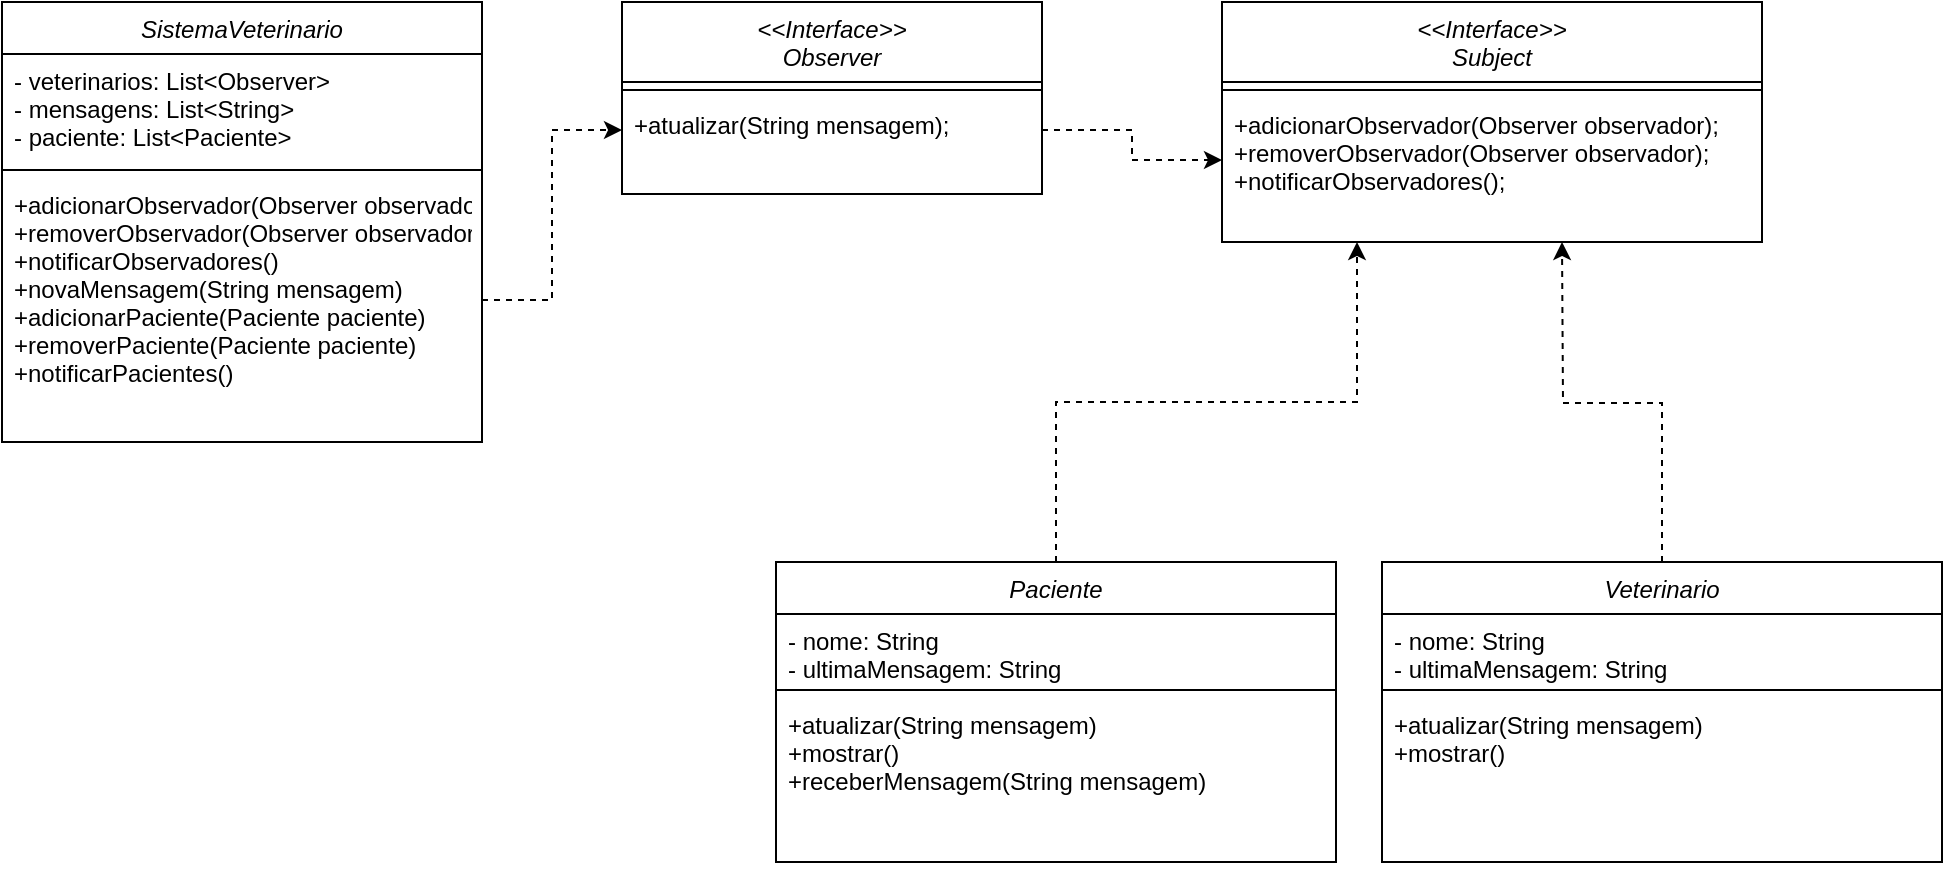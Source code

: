 <mxfile version="22.0.8" type="device">
  <diagram id="C5RBs43oDa-KdzZeNtuy" name="observer">
    <mxGraphModel dx="1432" dy="645" grid="1" gridSize="10" guides="1" tooltips="1" connect="1" arrows="1" fold="1" page="1" pageScale="1" pageWidth="827" pageHeight="1169" math="0" shadow="0">
      <root>
        <mxCell id="WIyWlLk6GJQsqaUBKTNV-0" />
        <mxCell id="WIyWlLk6GJQsqaUBKTNV-1" parent="WIyWlLk6GJQsqaUBKTNV-0" />
        <mxCell id="zkfFHV4jXpPFQw0GAbJ--0" value="&lt;&lt;Interface&gt;&gt;&#xa;Observer" style="swimlane;fontStyle=2;align=center;verticalAlign=top;childLayout=stackLayout;horizontal=1;startSize=40;horizontalStack=0;resizeParent=1;resizeLast=0;collapsible=1;marginBottom=0;rounded=0;shadow=0;strokeWidth=1;" parent="WIyWlLk6GJQsqaUBKTNV-1" vertex="1">
          <mxGeometry x="470" y="110" width="210" height="96" as="geometry">
            <mxRectangle x="230" y="140" width="160" height="26" as="alternateBounds" />
          </mxGeometry>
        </mxCell>
        <mxCell id="zkfFHV4jXpPFQw0GAbJ--4" value="" style="line;html=1;strokeWidth=1;align=left;verticalAlign=middle;spacingTop=-1;spacingLeft=3;spacingRight=3;rotatable=0;labelPosition=right;points=[];portConstraint=eastwest;" parent="zkfFHV4jXpPFQw0GAbJ--0" vertex="1">
          <mxGeometry y="40" width="210" height="8" as="geometry" />
        </mxCell>
        <mxCell id="zkfFHV4jXpPFQw0GAbJ--5" value="+atualizar(String mensagem);" style="text;align=left;verticalAlign=top;spacingLeft=4;spacingRight=4;overflow=hidden;rotatable=0;points=[[0,0.5],[1,0.5]];portConstraint=eastwest;" parent="zkfFHV4jXpPFQw0GAbJ--0" vertex="1">
          <mxGeometry y="48" width="210" height="32" as="geometry" />
        </mxCell>
        <mxCell id="yItrtrbbJ2-CbwV96aUg-0" value="SistemaVeterinario&#xa;" style="swimlane;fontStyle=2;align=center;verticalAlign=top;childLayout=stackLayout;horizontal=1;startSize=26;horizontalStack=0;resizeParent=1;resizeLast=0;collapsible=1;marginBottom=0;rounded=0;shadow=0;strokeWidth=1;" parent="WIyWlLk6GJQsqaUBKTNV-1" vertex="1">
          <mxGeometry x="160" y="110" width="240" height="220" as="geometry">
            <mxRectangle x="230" y="140" width="160" height="26" as="alternateBounds" />
          </mxGeometry>
        </mxCell>
        <mxCell id="yItrtrbbJ2-CbwV96aUg-2" value="- veterinarios: List&lt;Observer&gt;&#xa;- mensagens: List&lt;String&gt;&#xa;- paciente: List&lt;Paciente&gt;" style="text;align=left;verticalAlign=top;spacingLeft=4;spacingRight=4;overflow=hidden;rotatable=0;points=[[0,0.5],[1,0.5]];portConstraint=eastwest;rounded=0;shadow=0;html=0;" parent="yItrtrbbJ2-CbwV96aUg-0" vertex="1">
          <mxGeometry y="26" width="240" height="54" as="geometry" />
        </mxCell>
        <mxCell id="yItrtrbbJ2-CbwV96aUg-4" value="" style="line;html=1;strokeWidth=1;align=left;verticalAlign=middle;spacingTop=-1;spacingLeft=3;spacingRight=3;rotatable=0;labelPosition=right;points=[];portConstraint=eastwest;" parent="yItrtrbbJ2-CbwV96aUg-0" vertex="1">
          <mxGeometry y="80" width="240" height="8" as="geometry" />
        </mxCell>
        <mxCell id="yItrtrbbJ2-CbwV96aUg-5" value=" +adicionarObservador(Observer observador)&#xa;+removerObservador(Observer observador)&#xa;+notificarObservadores()&#xa;+novaMensagem(String mensagem)&#xa;+adicionarPaciente(Paciente paciente)&#xa;+removerPaciente(Paciente paciente)&#xa;+notificarPacientes()" style="text;align=left;verticalAlign=top;spacingLeft=4;spacingRight=4;overflow=hidden;rotatable=0;points=[[0,0.5],[1,0.5]];portConstraint=eastwest;" parent="yItrtrbbJ2-CbwV96aUg-0" vertex="1">
          <mxGeometry y="88" width="240" height="122" as="geometry" />
        </mxCell>
        <mxCell id="vQ-Jgs4t7zzOywN306Ea-6" style="edgeStyle=orthogonalEdgeStyle;rounded=0;orthogonalLoop=1;jettySize=auto;html=1;entryX=0.25;entryY=1;entryDx=0;entryDy=0;dashed=1;" edge="1" parent="WIyWlLk6GJQsqaUBKTNV-1" source="cPGvY2Hybv4AIpc9yA_E-0" target="vQ-Jgs4t7zzOywN306Ea-1">
          <mxGeometry relative="1" as="geometry" />
        </mxCell>
        <mxCell id="cPGvY2Hybv4AIpc9yA_E-0" value="Paciente" style="swimlane;fontStyle=2;align=center;verticalAlign=top;childLayout=stackLayout;horizontal=1;startSize=26;horizontalStack=0;resizeParent=1;resizeLast=0;collapsible=1;marginBottom=0;rounded=0;shadow=0;strokeWidth=1;" parent="WIyWlLk6GJQsqaUBKTNV-1" vertex="1">
          <mxGeometry x="547" y="390" width="280" height="150" as="geometry">
            <mxRectangle x="230" y="140" width="160" height="26" as="alternateBounds" />
          </mxGeometry>
        </mxCell>
        <mxCell id="cPGvY2Hybv4AIpc9yA_E-1" value="- nome: String&#xa;- ultimaMensagem: String&#xa;" style="text;align=left;verticalAlign=top;spacingLeft=4;spacingRight=4;overflow=hidden;rotatable=0;points=[[0,0.5],[1,0.5]];portConstraint=eastwest;rounded=0;shadow=0;html=0;" parent="cPGvY2Hybv4AIpc9yA_E-0" vertex="1">
          <mxGeometry y="26" width="280" height="34" as="geometry" />
        </mxCell>
        <mxCell id="cPGvY2Hybv4AIpc9yA_E-2" value="" style="line;html=1;strokeWidth=1;align=left;verticalAlign=middle;spacingTop=-1;spacingLeft=3;spacingRight=3;rotatable=0;labelPosition=right;points=[];portConstraint=eastwest;" parent="cPGvY2Hybv4AIpc9yA_E-0" vertex="1">
          <mxGeometry y="60" width="280" height="8" as="geometry" />
        </mxCell>
        <mxCell id="cPGvY2Hybv4AIpc9yA_E-3" value="+atualizar(String mensagem)&#xa;+mostrar()&#xa;+receberMensagem(String mensagem)" style="text;align=left;verticalAlign=top;spacingLeft=4;spacingRight=4;overflow=hidden;rotatable=0;points=[[0,0.5],[1,0.5]];portConstraint=eastwest;" parent="cPGvY2Hybv4AIpc9yA_E-0" vertex="1">
          <mxGeometry y="68" width="280" height="82" as="geometry" />
        </mxCell>
        <mxCell id="vQ-Jgs4t7zzOywN306Ea-11" style="edgeStyle=orthogonalEdgeStyle;rounded=0;orthogonalLoop=1;jettySize=auto;html=1;dashed=1;" edge="1" parent="WIyWlLk6GJQsqaUBKTNV-1" source="cPGvY2Hybv4AIpc9yA_E-5">
          <mxGeometry relative="1" as="geometry">
            <mxPoint x="940" y="230" as="targetPoint" />
          </mxGeometry>
        </mxCell>
        <mxCell id="cPGvY2Hybv4AIpc9yA_E-5" value="Veterinario&#xa;" style="swimlane;fontStyle=2;align=center;verticalAlign=top;childLayout=stackLayout;horizontal=1;startSize=26;horizontalStack=0;resizeParent=1;resizeLast=0;collapsible=1;marginBottom=0;rounded=0;shadow=0;strokeWidth=1;" parent="WIyWlLk6GJQsqaUBKTNV-1" vertex="1">
          <mxGeometry x="850" y="390" width="280" height="150" as="geometry">
            <mxRectangle x="230" y="140" width="160" height="26" as="alternateBounds" />
          </mxGeometry>
        </mxCell>
        <mxCell id="cPGvY2Hybv4AIpc9yA_E-6" value="- nome: String&#xa;- ultimaMensagem: String&#xa;" style="text;align=left;verticalAlign=top;spacingLeft=4;spacingRight=4;overflow=hidden;rotatable=0;points=[[0,0.5],[1,0.5]];portConstraint=eastwest;rounded=0;shadow=0;html=0;" parent="cPGvY2Hybv4AIpc9yA_E-5" vertex="1">
          <mxGeometry y="26" width="280" height="34" as="geometry" />
        </mxCell>
        <mxCell id="cPGvY2Hybv4AIpc9yA_E-7" value="" style="line;html=1;strokeWidth=1;align=left;verticalAlign=middle;spacingTop=-1;spacingLeft=3;spacingRight=3;rotatable=0;labelPosition=right;points=[];portConstraint=eastwest;" parent="cPGvY2Hybv4AIpc9yA_E-5" vertex="1">
          <mxGeometry y="60" width="280" height="8" as="geometry" />
        </mxCell>
        <mxCell id="cPGvY2Hybv4AIpc9yA_E-8" value="+atualizar(String mensagem)&#xa;+mostrar()" style="text;align=left;verticalAlign=top;spacingLeft=4;spacingRight=4;overflow=hidden;rotatable=0;points=[[0,0.5],[1,0.5]];portConstraint=eastwest;" parent="cPGvY2Hybv4AIpc9yA_E-5" vertex="1">
          <mxGeometry y="68" width="280" height="82" as="geometry" />
        </mxCell>
        <mxCell id="vQ-Jgs4t7zzOywN306Ea-0" style="edgeStyle=orthogonalEdgeStyle;rounded=0;orthogonalLoop=1;jettySize=auto;html=1;dashed=1;" edge="1" parent="WIyWlLk6GJQsqaUBKTNV-1" source="yItrtrbbJ2-CbwV96aUg-5" target="zkfFHV4jXpPFQw0GAbJ--5">
          <mxGeometry relative="1" as="geometry" />
        </mxCell>
        <mxCell id="vQ-Jgs4t7zzOywN306Ea-1" value="&lt;&lt;Interface&gt;&gt;&#xa;Subject&#xa;" style="swimlane;fontStyle=2;align=center;verticalAlign=top;childLayout=stackLayout;horizontal=1;startSize=40;horizontalStack=0;resizeParent=1;resizeLast=0;collapsible=1;marginBottom=0;rounded=0;shadow=0;strokeWidth=1;" vertex="1" parent="WIyWlLk6GJQsqaUBKTNV-1">
          <mxGeometry x="770" y="110" width="270" height="120" as="geometry">
            <mxRectangle x="230" y="140" width="160" height="26" as="alternateBounds" />
          </mxGeometry>
        </mxCell>
        <mxCell id="vQ-Jgs4t7zzOywN306Ea-2" value="" style="line;html=1;strokeWidth=1;align=left;verticalAlign=middle;spacingTop=-1;spacingLeft=3;spacingRight=3;rotatable=0;labelPosition=right;points=[];portConstraint=eastwest;" vertex="1" parent="vQ-Jgs4t7zzOywN306Ea-1">
          <mxGeometry y="40" width="270" height="8" as="geometry" />
        </mxCell>
        <mxCell id="vQ-Jgs4t7zzOywN306Ea-3" value="+adicionarObservador(Observer observador);&#xa;+removerObservador(Observer observador);&#xa;+notificarObservadores();" style="text;align=left;verticalAlign=top;spacingLeft=4;spacingRight=4;overflow=hidden;rotatable=0;points=[[0,0.5],[1,0.5]];portConstraint=eastwest;" vertex="1" parent="vQ-Jgs4t7zzOywN306Ea-1">
          <mxGeometry y="48" width="270" height="62" as="geometry" />
        </mxCell>
        <mxCell id="vQ-Jgs4t7zzOywN306Ea-10" style="edgeStyle=orthogonalEdgeStyle;rounded=0;orthogonalLoop=1;jettySize=auto;html=1;entryX=0;entryY=0.5;entryDx=0;entryDy=0;dashed=1;" edge="1" parent="WIyWlLk6GJQsqaUBKTNV-1" source="zkfFHV4jXpPFQw0GAbJ--5" target="vQ-Jgs4t7zzOywN306Ea-3">
          <mxGeometry relative="1" as="geometry" />
        </mxCell>
      </root>
    </mxGraphModel>
  </diagram>
</mxfile>
